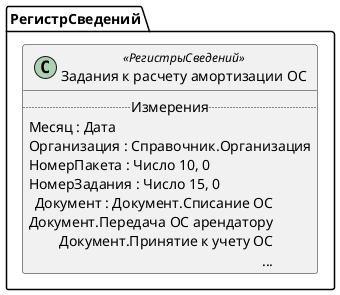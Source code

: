 ﻿@startuml ЗаданияКРасчетуАмортизацииОС
'!include templates.wsd
'..\include templates.wsd
class РегистрСведений.ЗаданияКРасчетуАмортизацииОС as "Задания к расчету амортизации ОС" <<РегистрыСведений>>
{
..Измерения..
Месяц : Дата
Организация : Справочник.Организация
НомерПакета : Число 10, 0
НомерЗадания : Число 15, 0
Документ : Документ.Списание ОС\rДокумент.Передача ОС арендатору\rДокумент.Принятие к учету ОС\r...
}
@enduml
